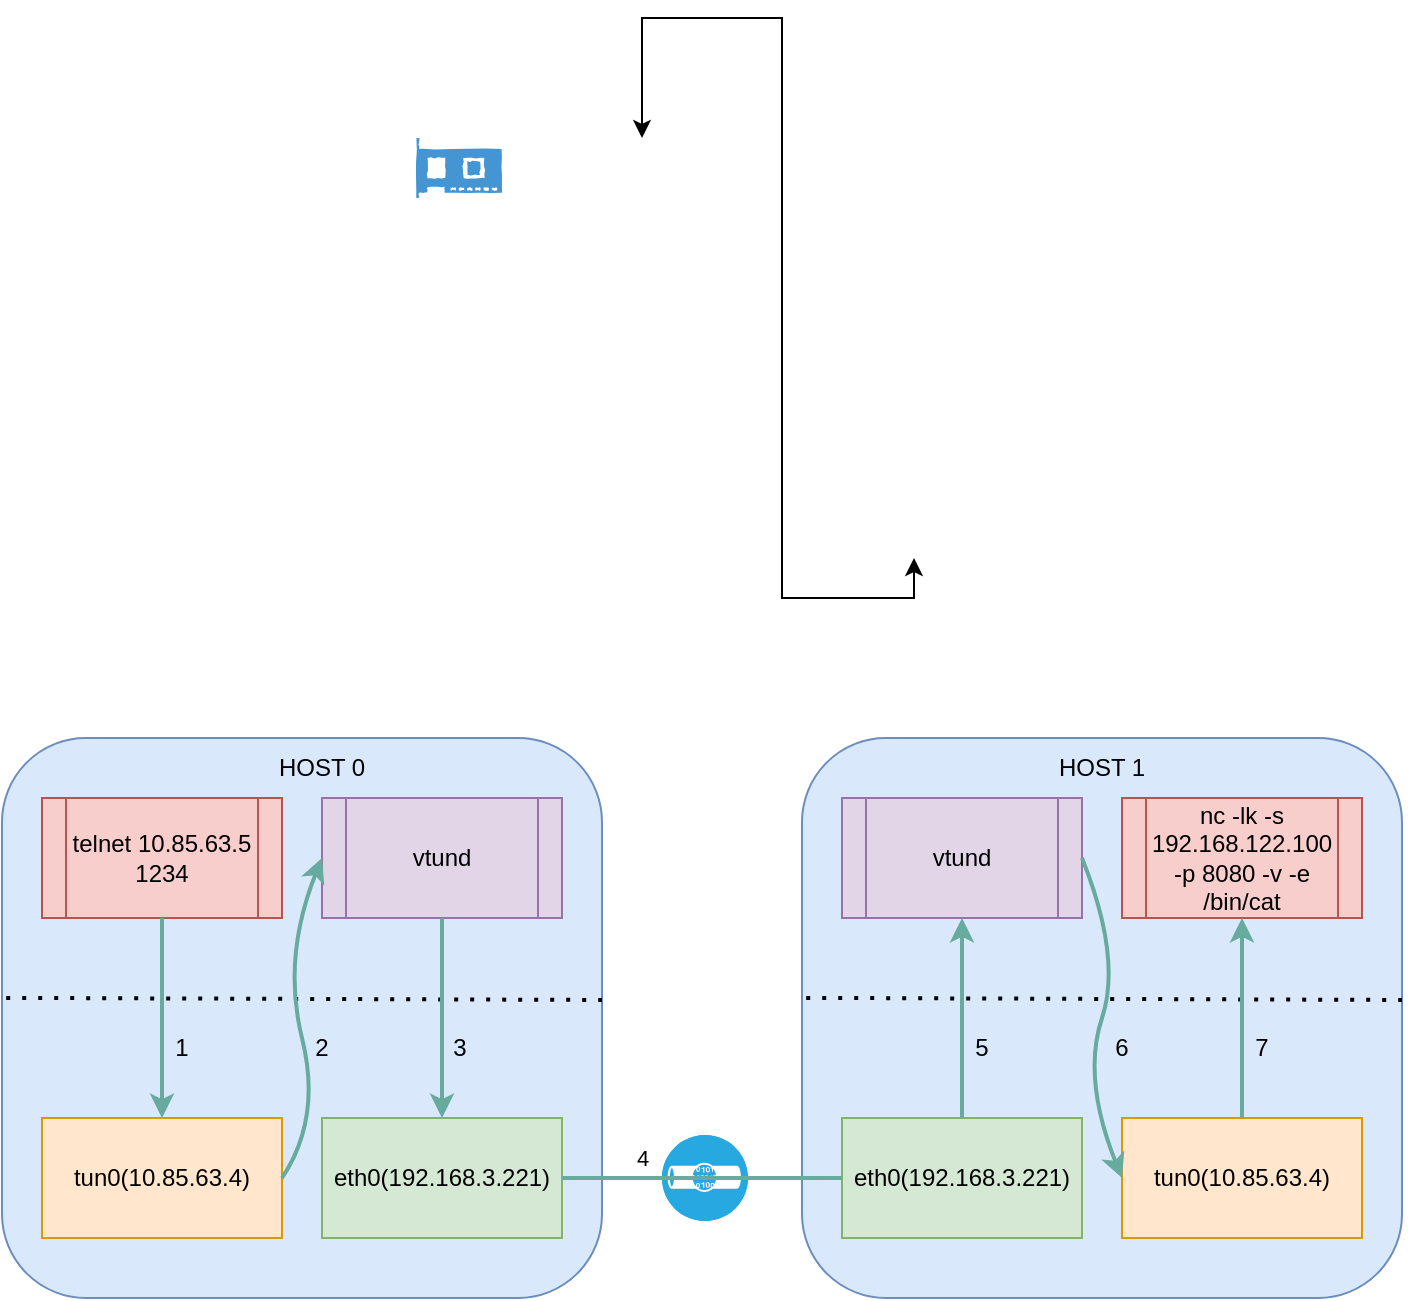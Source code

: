 <mxfile version="20.5.2" type="github">
  <diagram id="Imm6RlBQTcU_sDwAdbRj" name="Page-1">
    <mxGraphModel dx="1214" dy="676" grid="1" gridSize="10" guides="1" tooltips="1" connect="1" arrows="1" fold="1" page="1" pageScale="1" pageWidth="850" pageHeight="1100" math="0" shadow="0">
      <root>
        <mxCell id="0" />
        <mxCell id="1" parent="0" />
        <mxCell id="QAS7FAwJ0gN49UtU_o3m-10" value="" style="pointerEvents=1;shadow=0;dashed=0;html=1;strokeColor=none;fillColor=#4495D1;labelPosition=center;verticalLabelPosition=bottom;verticalAlign=top;align=center;outlineConnect=0;shape=mxgraph.veeam.2d.network_card;comic=1;" parent="1" vertex="1">
          <mxGeometry x="247.2" y="210" width="42.8" height="30" as="geometry" />
        </mxCell>
        <mxCell id="QAS7FAwJ0gN49UtU_o3m-17" value="" style="endArrow=classic;startArrow=classic;html=1;rounded=0;strokeColor=#000000;exitX=0.5;exitY=1;exitDx=0;exitDy=0;entryX=0.5;entryY=0;entryDx=0;entryDy=0;" parent="1" target="QAS7FAwJ0gN49UtU_o3m-9" edge="1">
          <mxGeometry width="50" height="50" relative="1" as="geometry">
            <mxPoint x="496" y="420" as="sourcePoint" />
            <mxPoint x="360" y="210" as="targetPoint" />
            <Array as="points">
              <mxPoint x="496" y="440" />
              <mxPoint x="430" y="440" />
              <mxPoint x="430" y="150" />
              <mxPoint x="400" y="150" />
              <mxPoint x="360" y="150" />
            </Array>
          </mxGeometry>
        </mxCell>
        <mxCell id="GdNjGD04FshlyLIHbKeY-66" value="" style="fillColor=#28A8E0;verticalLabelPosition=bottom;sketch=0;html=1;strokeColor=#ffffff;verticalAlign=top;align=center;points=[[0.145,0.145,0],[0.5,0,0],[0.855,0.145,0],[1,0.5,0],[0.855,0.855,0],[0.5,1,0],[0.145,0.855,0],[0,0.5,0]];pointerEvents=1;shape=mxgraph.cisco_safe.compositeIcon;bgIcon=ellipse;resIcon=mxgraph.cisco_safe.capability.virtual_private_network;" vertex="1" parent="1">
          <mxGeometry x="370" y="708.5" width="43" height="43" as="geometry" />
        </mxCell>
        <mxCell id="GdNjGD04FshlyLIHbKeY-82" value="" style="rounded=1;whiteSpace=wrap;html=1;fillColor=#dae8fc;strokeColor=#6c8ebf;" vertex="1" parent="1">
          <mxGeometry x="40" y="510" width="300" height="280" as="geometry" />
        </mxCell>
        <mxCell id="GdNjGD04FshlyLIHbKeY-83" value="telnet 10.85.63.5 1234" style="shape=process;whiteSpace=wrap;html=1;backgroundOutline=1;fillColor=#f8cecc;strokeColor=#b85450;" vertex="1" parent="1">
          <mxGeometry x="60.0" y="540" width="120" height="60" as="geometry" />
        </mxCell>
        <mxCell id="GdNjGD04FshlyLIHbKeY-84" value="vtund" style="shape=process;whiteSpace=wrap;html=1;backgroundOutline=1;fillColor=#e1d5e7;strokeColor=#9673a6;" vertex="1" parent="1">
          <mxGeometry x="200" y="540" width="120" height="60" as="geometry" />
        </mxCell>
        <mxCell id="GdNjGD04FshlyLIHbKeY-88" value="tun0(10.85.63.4)" style="rounded=0;whiteSpace=wrap;html=1;fillColor=#ffe6cc;strokeColor=#d79b00;" vertex="1" parent="1">
          <mxGeometry x="60" y="700" width="120" height="60" as="geometry" />
        </mxCell>
        <mxCell id="GdNjGD04FshlyLIHbKeY-89" value="eth0(192.168.3.221)" style="rounded=0;whiteSpace=wrap;html=1;fillColor=#d5e8d4;strokeColor=#82b366;" vertex="1" parent="1">
          <mxGeometry x="200" y="700" width="120" height="60" as="geometry" />
        </mxCell>
        <mxCell id="GdNjGD04FshlyLIHbKeY-90" value="" style="endArrow=none;dashed=1;html=1;dashPattern=1 3;strokeWidth=2;rounded=0;exitX=0.007;exitY=0.469;exitDx=0;exitDy=0;exitPerimeter=0;entryX=1;entryY=0.473;entryDx=0;entryDy=0;entryPerimeter=0;" edge="1" parent="1">
          <mxGeometry width="50" height="50" relative="1" as="geometry">
            <mxPoint x="42.1" y="639.94" as="sourcePoint" />
            <mxPoint x="340" y="640.98" as="targetPoint" />
          </mxGeometry>
        </mxCell>
        <mxCell id="GdNjGD04FshlyLIHbKeY-93" value="" style="rounded=1;whiteSpace=wrap;html=1;fillColor=#dae8fc;strokeColor=#6c8ebf;" vertex="1" parent="1">
          <mxGeometry x="440" y="510" width="300" height="280" as="geometry" />
        </mxCell>
        <mxCell id="GdNjGD04FshlyLIHbKeY-94" value="vtund" style="shape=process;whiteSpace=wrap;html=1;backgroundOutline=1;fillColor=#e1d5e7;strokeColor=#9673a6;" vertex="1" parent="1">
          <mxGeometry x="460" y="540" width="120" height="60" as="geometry" />
        </mxCell>
        <mxCell id="GdNjGD04FshlyLIHbKeY-95" value="nc -lk -s 192.168.122.100 -p 8080 -v -e /bin/cat" style="shape=process;whiteSpace=wrap;html=1;backgroundOutline=1;fillColor=#f8cecc;strokeColor=#b85450;" vertex="1" parent="1">
          <mxGeometry x="600" y="540" width="120" height="60" as="geometry" />
        </mxCell>
        <mxCell id="GdNjGD04FshlyLIHbKeY-96" value="&lt;div&gt;eth0(192.168.3.221)&lt;/div&gt;" style="rounded=0;whiteSpace=wrap;html=1;fillColor=#d5e8d4;strokeColor=#82b366;" vertex="1" parent="1">
          <mxGeometry x="460" y="700" width="120" height="60" as="geometry" />
        </mxCell>
        <mxCell id="GdNjGD04FshlyLIHbKeY-97" value="&lt;div&gt;tun0(10.85.63.4)&lt;/div&gt;" style="rounded=0;whiteSpace=wrap;html=1;fillColor=#ffe6cc;strokeColor=#d79b00;" vertex="1" parent="1">
          <mxGeometry x="600" y="700" width="120" height="60" as="geometry" />
        </mxCell>
        <mxCell id="GdNjGD04FshlyLIHbKeY-98" value="" style="endArrow=none;dashed=1;html=1;dashPattern=1 3;strokeWidth=2;rounded=0;exitX=0.007;exitY=0.469;exitDx=0;exitDy=0;exitPerimeter=0;entryX=1;entryY=0.473;entryDx=0;entryDy=0;entryPerimeter=0;" edge="1" parent="1">
          <mxGeometry width="50" height="50" relative="1" as="geometry">
            <mxPoint x="442.1" y="639.94" as="sourcePoint" />
            <mxPoint x="740" y="640.98" as="targetPoint" />
          </mxGeometry>
        </mxCell>
        <mxCell id="GdNjGD04FshlyLIHbKeY-99" value="" style="endArrow=classic;html=1;rounded=0;exitX=0.5;exitY=1;exitDx=0;exitDy=0;entryX=0.5;entryY=0;entryDx=0;entryDy=0;strokeWidth=2;strokeColor=#67AB9F;" edge="1" parent="1" source="GdNjGD04FshlyLIHbKeY-83" target="GdNjGD04FshlyLIHbKeY-88">
          <mxGeometry width="50" height="50" relative="1" as="geometry">
            <mxPoint x="450" y="710" as="sourcePoint" />
            <mxPoint x="500" y="660" as="targetPoint" />
          </mxGeometry>
        </mxCell>
        <mxCell id="GdNjGD04FshlyLIHbKeY-101" value="" style="endArrow=classic;html=1;rounded=0;exitX=0.5;exitY=1;exitDx=0;exitDy=0;entryX=0.5;entryY=0;entryDx=0;entryDy=0;strokeWidth=2;strokeColor=#67AB9F;fillColor=#dae8fc;" edge="1" parent="1" source="GdNjGD04FshlyLIHbKeY-84" target="GdNjGD04FshlyLIHbKeY-89">
          <mxGeometry y="10" width="50" height="50" relative="1" as="geometry">
            <mxPoint x="130" y="610" as="sourcePoint" />
            <mxPoint x="130" y="710" as="targetPoint" />
            <mxPoint as="offset" />
          </mxGeometry>
        </mxCell>
        <mxCell id="GdNjGD04FshlyLIHbKeY-102" value="4" style="endArrow=none;html=1;rounded=0;strokeColor=#67AB9F;strokeWidth=2;exitX=1;exitY=0.5;exitDx=0;exitDy=0;entryX=0;entryY=0.5;entryDx=0;entryDy=0;" edge="1" parent="1" source="GdNjGD04FshlyLIHbKeY-89" target="GdNjGD04FshlyLIHbKeY-96">
          <mxGeometry x="-0.429" y="10" width="50" height="50" relative="1" as="geometry">
            <mxPoint x="450" y="710" as="sourcePoint" />
            <mxPoint x="500" y="660" as="targetPoint" />
            <mxPoint as="offset" />
          </mxGeometry>
        </mxCell>
        <mxCell id="GdNjGD04FshlyLIHbKeY-103" value="" style="endArrow=classic;html=1;rounded=0;strokeColor=#67AB9F;strokeWidth=2;entryX=0.5;entryY=1;entryDx=0;entryDy=0;exitX=0.5;exitY=0;exitDx=0;exitDy=0;" edge="1" parent="1" source="GdNjGD04FshlyLIHbKeY-96" target="GdNjGD04FshlyLIHbKeY-94">
          <mxGeometry width="50" height="50" relative="1" as="geometry">
            <mxPoint x="450" y="710" as="sourcePoint" />
            <mxPoint x="500" y="660" as="targetPoint" />
          </mxGeometry>
        </mxCell>
        <mxCell id="GdNjGD04FshlyLIHbKeY-106" value="" style="endArrow=classic;html=1;rounded=0;strokeColor=#67AB9F;strokeWidth=2;entryX=0.5;entryY=1;entryDx=0;entryDy=0;exitX=0.5;exitY=0;exitDx=0;exitDy=0;" edge="1" parent="1" source="GdNjGD04FshlyLIHbKeY-97" target="GdNjGD04FshlyLIHbKeY-95">
          <mxGeometry width="50" height="50" relative="1" as="geometry">
            <mxPoint x="450" y="710" as="sourcePoint" />
            <mxPoint x="500" y="660" as="targetPoint" />
          </mxGeometry>
        </mxCell>
        <mxCell id="GdNjGD04FshlyLIHbKeY-107" value="" style="curved=1;endArrow=classic;html=1;rounded=0;strokeColor=#67AB9F;strokeWidth=2;entryX=0;entryY=0.5;entryDx=0;entryDy=0;exitX=1;exitY=0.5;exitDx=0;exitDy=0;" edge="1" parent="1" source="GdNjGD04FshlyLIHbKeY-88" target="GdNjGD04FshlyLIHbKeY-84">
          <mxGeometry width="50" height="50" relative="1" as="geometry">
            <mxPoint x="150" y="630" as="sourcePoint" />
            <mxPoint x="200" y="580" as="targetPoint" />
            <Array as="points">
              <mxPoint x="200" y="700" />
              <mxPoint x="180" y="620" />
            </Array>
          </mxGeometry>
        </mxCell>
        <mxCell id="GdNjGD04FshlyLIHbKeY-108" value="" style="curved=1;endArrow=classic;html=1;rounded=0;strokeColor=#67AB9F;strokeWidth=2;exitX=1;exitY=0.5;exitDx=0;exitDy=0;entryX=0;entryY=0.5;entryDx=0;entryDy=0;" edge="1" parent="1" source="GdNjGD04FshlyLIHbKeY-94" target="GdNjGD04FshlyLIHbKeY-97">
          <mxGeometry width="50" height="50" relative="1" as="geometry">
            <mxPoint x="600" y="610" as="sourcePoint" />
            <mxPoint x="550" y="660" as="targetPoint" />
            <Array as="points">
              <mxPoint x="600" y="620" />
              <mxPoint x="580" y="680" />
            </Array>
          </mxGeometry>
        </mxCell>
        <mxCell id="GdNjGD04FshlyLIHbKeY-109" value="1" style="text;html=1;strokeColor=none;fillColor=none;align=center;verticalAlign=middle;whiteSpace=wrap;rounded=0;" vertex="1" parent="1">
          <mxGeometry x="100" y="650" width="60" height="30" as="geometry" />
        </mxCell>
        <mxCell id="GdNjGD04FshlyLIHbKeY-110" value="2" style="text;html=1;strokeColor=none;fillColor=none;align=center;verticalAlign=middle;whiteSpace=wrap;rounded=0;" vertex="1" parent="1">
          <mxGeometry x="170" y="650" width="60" height="30" as="geometry" />
        </mxCell>
        <mxCell id="GdNjGD04FshlyLIHbKeY-111" value="3" style="text;html=1;strokeColor=none;fillColor=none;align=center;verticalAlign=middle;whiteSpace=wrap;rounded=0;" vertex="1" parent="1">
          <mxGeometry x="238.6" y="650" width="60" height="30" as="geometry" />
        </mxCell>
        <mxCell id="GdNjGD04FshlyLIHbKeY-112" value="5" style="text;html=1;strokeColor=none;fillColor=none;align=center;verticalAlign=middle;whiteSpace=wrap;rounded=0;" vertex="1" parent="1">
          <mxGeometry x="500" y="650" width="60" height="30" as="geometry" />
        </mxCell>
        <mxCell id="GdNjGD04FshlyLIHbKeY-113" value="6" style="text;html=1;strokeColor=none;fillColor=none;align=center;verticalAlign=middle;whiteSpace=wrap;rounded=0;" vertex="1" parent="1">
          <mxGeometry x="570" y="650" width="60" height="30" as="geometry" />
        </mxCell>
        <mxCell id="GdNjGD04FshlyLIHbKeY-114" value="7" style="text;html=1;strokeColor=none;fillColor=none;align=center;verticalAlign=middle;whiteSpace=wrap;rounded=0;" vertex="1" parent="1">
          <mxGeometry x="640" y="650" width="60" height="30" as="geometry" />
        </mxCell>
        <mxCell id="GdNjGD04FshlyLIHbKeY-116" value="HOST 0" style="text;html=1;strokeColor=none;fillColor=none;align=center;verticalAlign=middle;whiteSpace=wrap;rounded=0;" vertex="1" parent="1">
          <mxGeometry x="170" y="510" width="60" height="30" as="geometry" />
        </mxCell>
        <mxCell id="GdNjGD04FshlyLIHbKeY-117" value="HOST 1" style="text;html=1;strokeColor=none;fillColor=none;align=center;verticalAlign=middle;whiteSpace=wrap;rounded=0;" vertex="1" parent="1">
          <mxGeometry x="560" y="510" width="60" height="30" as="geometry" />
        </mxCell>
      </root>
    </mxGraphModel>
  </diagram>
</mxfile>
